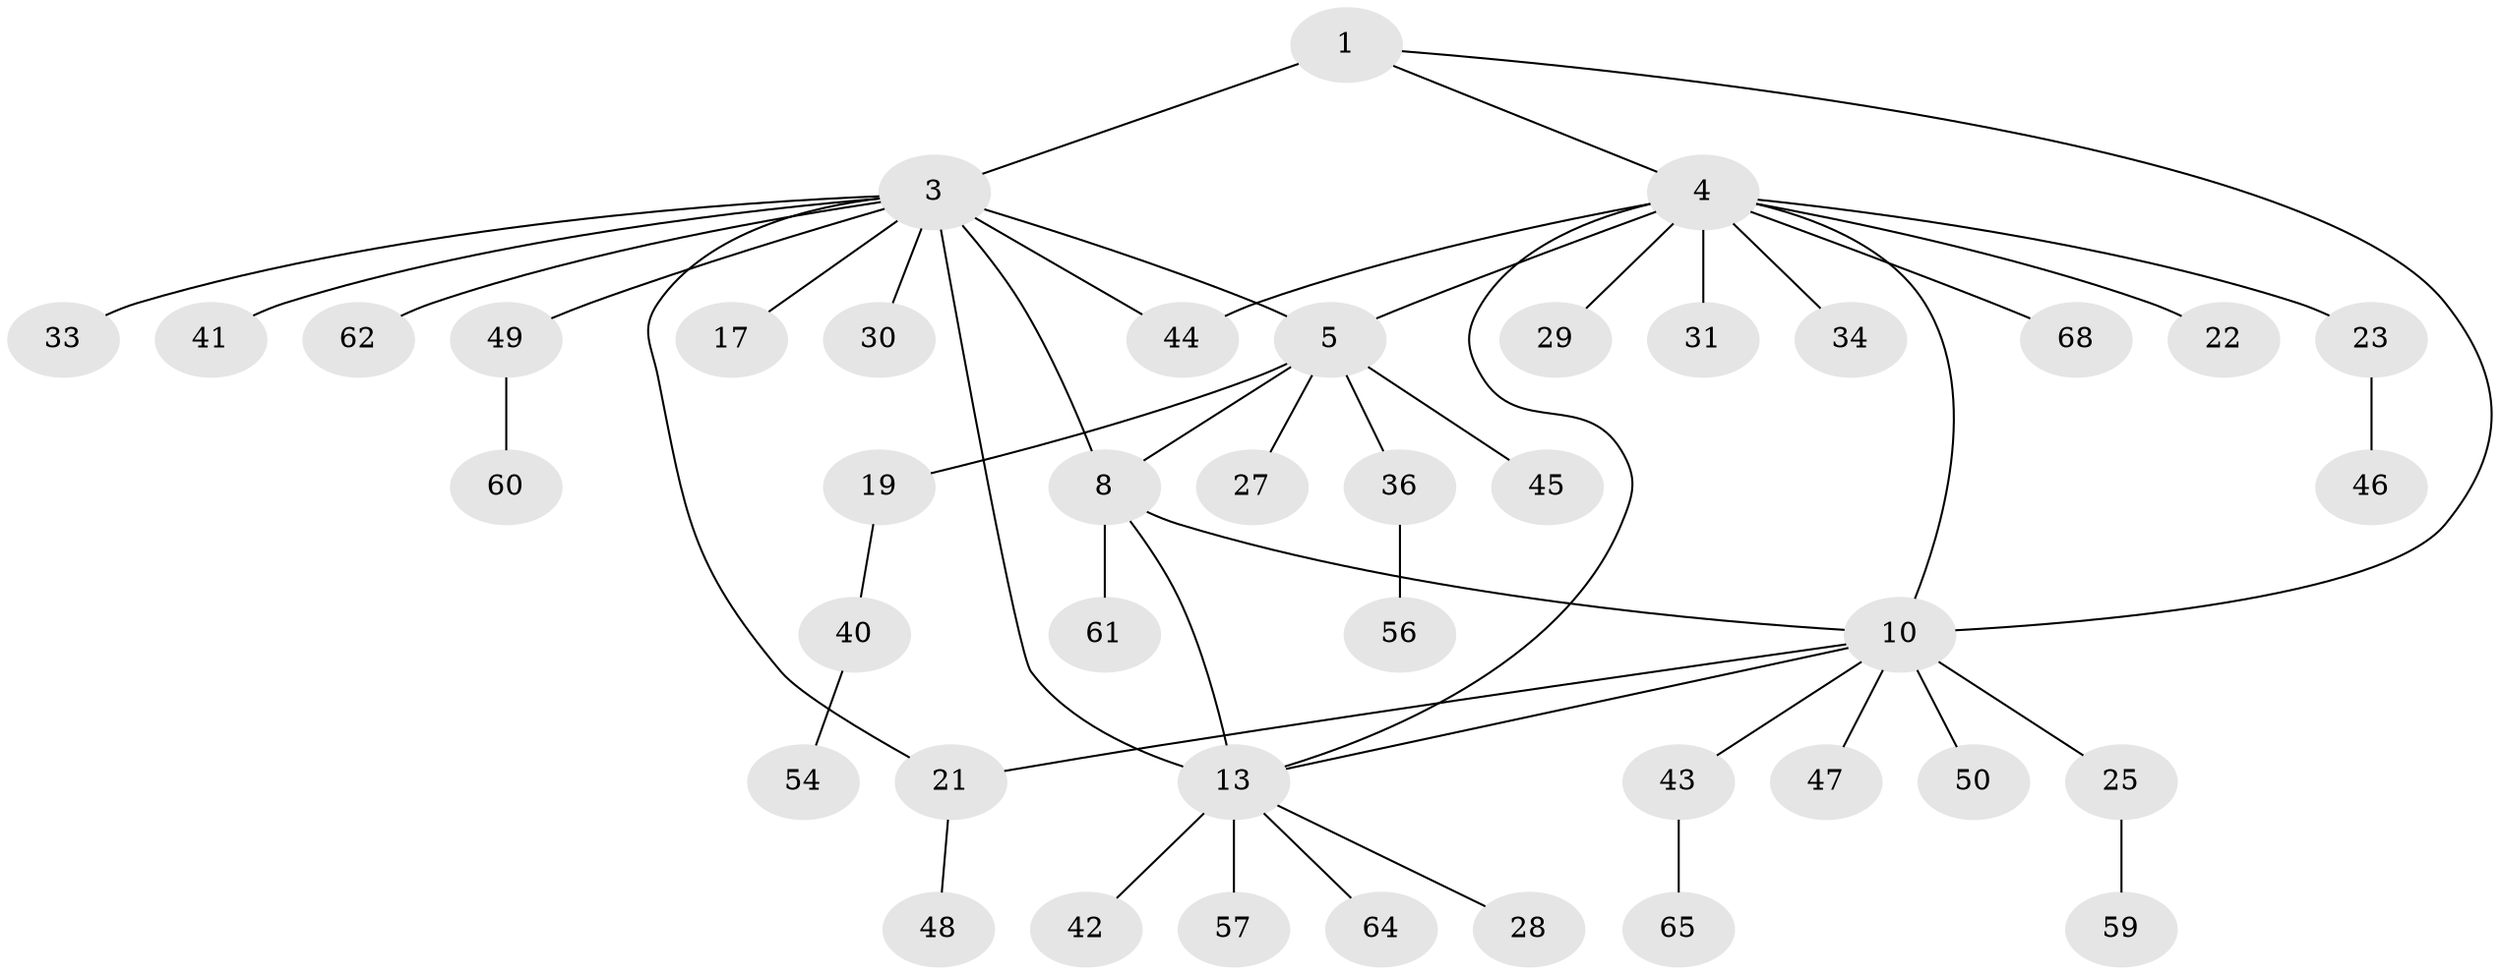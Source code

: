 // original degree distribution, {2: 0.17142857142857143, 4: 0.07142857142857142, 8: 0.014285714285714285, 6: 0.05714285714285714, 11: 0.014285714285714285, 5: 0.04285714285714286, 9: 0.014285714285714285, 7: 0.014285714285714285, 1: 0.5571428571428572, 3: 0.04285714285714286}
// Generated by graph-tools (version 1.1) at 2025/19/03/04/25 18:19:45]
// undirected, 42 vertices, 50 edges
graph export_dot {
graph [start="1"]
  node [color=gray90,style=filled];
  1 [super="+2"];
  3 [super="+15+55+67+18+7"];
  4 [super="+6+20"];
  5 [super="+9"];
  8 [super="+39"];
  10 [super="+12+11+51"];
  13 [super="+14"];
  17;
  19 [super="+70"];
  21;
  22;
  23;
  25;
  27;
  28;
  29;
  30;
  31;
  33;
  34;
  36 [super="+38+63"];
  40;
  41;
  42;
  43;
  44;
  45 [super="+53"];
  46 [super="+52"];
  47;
  48;
  49;
  50;
  54;
  56;
  57;
  59;
  60;
  61;
  62;
  64;
  65;
  68;
  1 -- 3 [weight=2];
  1 -- 10;
  1 -- 4;
  3 -- 44;
  3 -- 49;
  3 -- 41;
  3 -- 13 [weight=2];
  3 -- 33;
  3 -- 62;
  3 -- 17;
  3 -- 5;
  3 -- 21;
  3 -- 8;
  3 -- 30;
  4 -- 5 [weight=2];
  4 -- 29;
  4 -- 34;
  4 -- 68;
  4 -- 10 [weight=2];
  4 -- 44;
  4 -- 13;
  4 -- 22;
  4 -- 23;
  4 -- 31;
  5 -- 45;
  5 -- 19;
  5 -- 36;
  5 -- 8;
  5 -- 27;
  8 -- 10;
  8 -- 61;
  8 -- 13;
  10 -- 43;
  10 -- 21;
  10 -- 50;
  10 -- 25;
  10 -- 13;
  10 -- 47;
  13 -- 42;
  13 -- 64;
  13 -- 57;
  13 -- 28;
  19 -- 40;
  21 -- 48;
  23 -- 46;
  25 -- 59;
  36 -- 56;
  40 -- 54;
  43 -- 65;
  49 -- 60;
}
